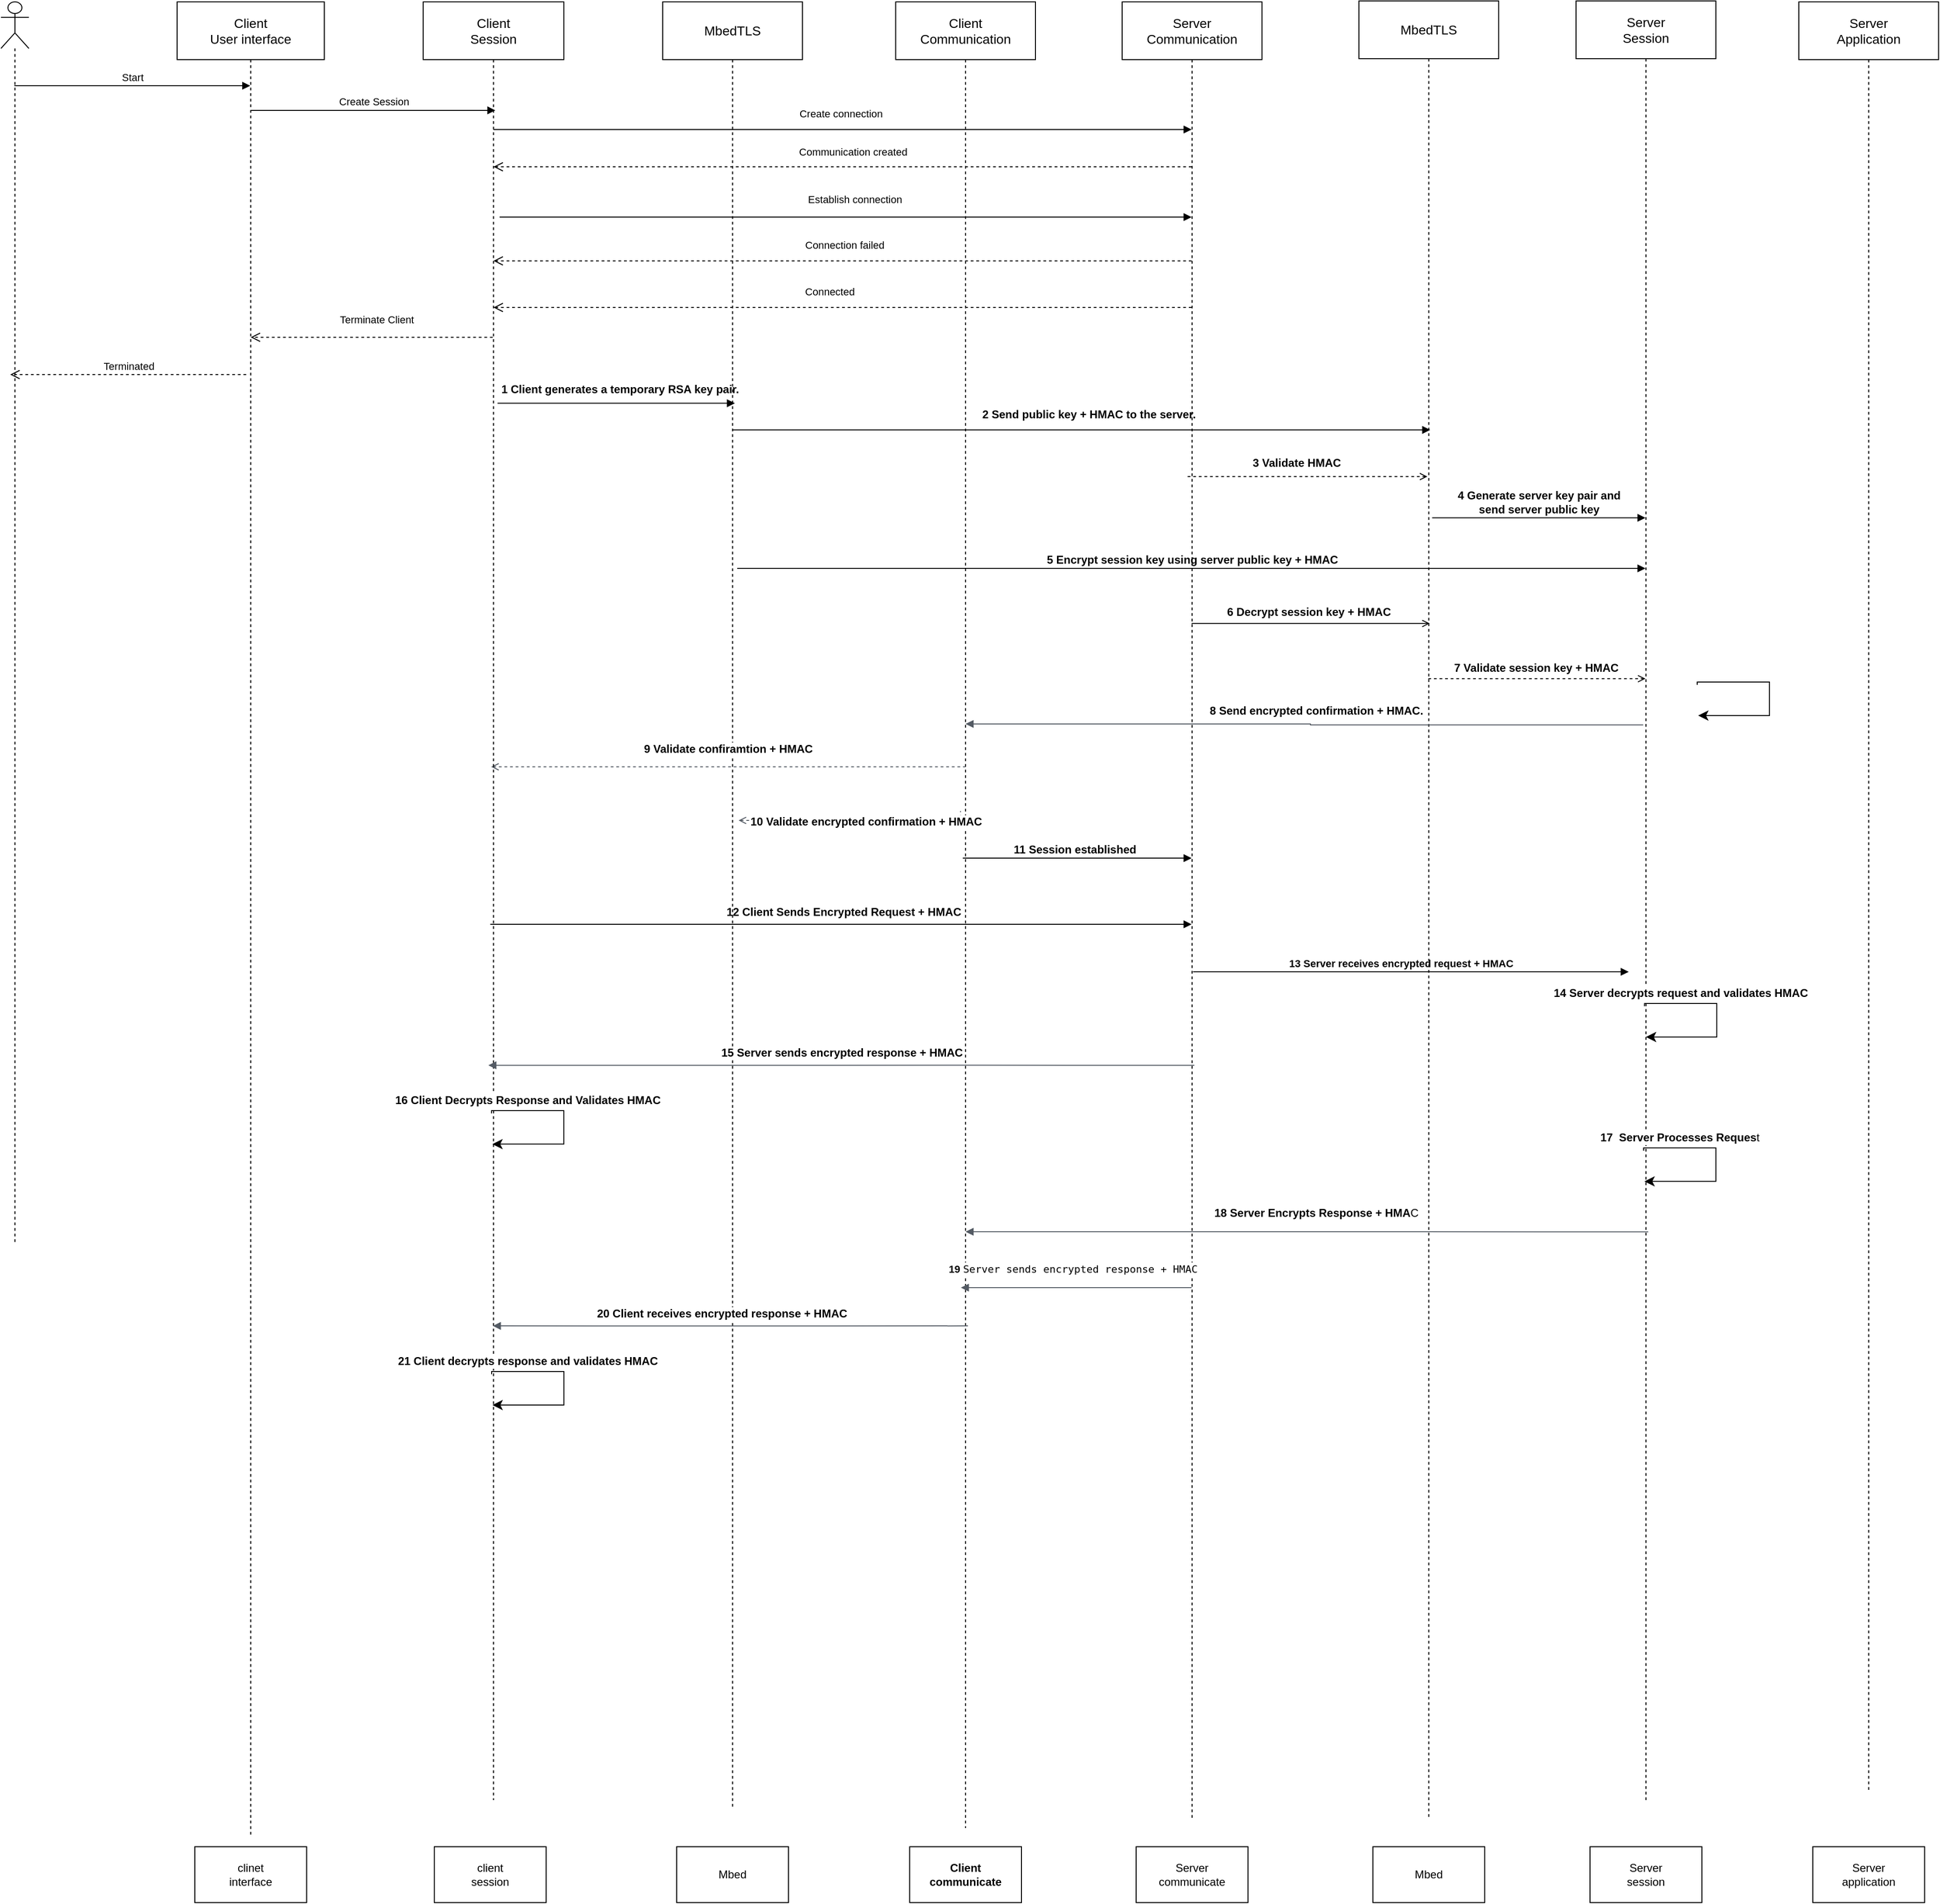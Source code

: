 <mxfile>
    <diagram id="hEeOqorTtUtQZ6ahrq-n" name="Page-1">
        <mxGraphModel dx="2402" dy="885" grid="1" gridSize="10" guides="1" tooltips="1" connect="1" arrows="1" fold="1" page="1" pageScale="1" pageWidth="850" pageHeight="1100" math="0" shadow="0">
            <root>
                <mxCell id="0"/>
                <mxCell id="1" parent="0"/>
                <mxCell id="34" value="&lt;span style=&quot;font-size: 14px;&quot;&gt;MbedTLS&lt;/span&gt;" style="shape=umlLifeline;perimeter=lifelinePerimeter;whiteSpace=wrap;html=1;container=1;collapsible=0;recursiveResize=0;outlineConnect=0;size=62;" parent="1" vertex="1">
                    <mxGeometry x="670" y="20" width="150" height="1940" as="geometry"/>
                </mxCell>
                <mxCell id="148" value="&lt;b&gt;9 Validate confiramtion + HMAC&lt;/b&gt;" style="edgeStyle=orthogonalEdgeStyle;html=1;endArrow=none;elbow=vertical;startArrow=open;startFill=0;strokeColor=#545B64;rounded=0;fontSize=12;dashed=1;" parent="34" target="35" edge="1">
                    <mxGeometry y="19" width="100" relative="1" as="geometry">
                        <mxPoint x="-184" y="821.004" as="sourcePoint"/>
                        <mxPoint x="273" y="821" as="targetPoint"/>
                        <mxPoint as="offset"/>
                        <Array as="points">
                            <mxPoint x="163" y="821"/>
                            <mxPoint x="163" y="821"/>
                        </Array>
                    </mxGeometry>
                </mxCell>
                <mxCell id="35" value="&lt;span style=&quot;font-size: 14px;&quot;&gt;Client&lt;br&gt;Communication&lt;br&gt;&lt;/span&gt;" style="shape=umlLifeline;perimeter=lifelinePerimeter;whiteSpace=wrap;html=1;container=1;collapsible=0;recursiveResize=0;outlineConnect=0;size=62;" parent="1" vertex="1">
                    <mxGeometry x="920" y="20" width="150" height="1960" as="geometry"/>
                </mxCell>
                <mxCell id="134" value="Establish connection" style="html=1;verticalAlign=bottom;endArrow=block;" parent="35" target="36" edge="1">
                    <mxGeometry x="0.025" y="10" width="80" relative="1" as="geometry">
                        <mxPoint x="-425" y="231" as="sourcePoint"/>
                        <mxPoint x="284.6" y="232.26" as="targetPoint"/>
                        <mxPoint as="offset"/>
                    </mxGeometry>
                </mxCell>
                <mxCell id="36" value="&lt;span style=&quot;font-size: 14px;&quot;&gt;Server&lt;br&gt;Communication&lt;br&gt;&lt;/span&gt;" style="shape=umlLifeline;perimeter=lifelinePerimeter;whiteSpace=wrap;html=1;container=1;collapsible=0;recursiveResize=0;outlineConnect=0;size=62;" parent="1" vertex="1">
                    <mxGeometry x="1163" y="20" width="150" height="1950" as="geometry"/>
                </mxCell>
                <mxCell id="166" value="13 Server receives encrypted request + HMAC" style="html=1;verticalAlign=bottom;labelBackgroundColor=none;endArrow=block;endFill=1;fontStyle=1;" parent="36" edge="1">
                    <mxGeometry x="-0.046" width="160" relative="1" as="geometry">
                        <mxPoint x="75.977" y="1041" as="sourcePoint"/>
                        <mxPoint x="543.5" y="1041" as="targetPoint"/>
                        <mxPoint as="offset"/>
                    </mxGeometry>
                </mxCell>
                <mxCell id="248" value="&lt;font style=&quot;font-size: 11px;&quot;&gt;&lt;b style=&quot;&quot;&gt;19&amp;nbsp;&lt;/b&gt;&lt;code style=&quot;&quot;&gt;Server sends encrypted response + HMAC&lt;/code&gt;&lt;/font&gt;" style="edgeStyle=orthogonalEdgeStyle;html=1;endArrow=none;elbow=vertical;startArrow=block;startFill=1;strokeColor=#545B64;rounded=0;fontSize=12;" parent="36" target="36" edge="1">
                    <mxGeometry x="-0.03" y="20" width="100" relative="1" as="geometry">
                        <mxPoint x="-172.996" y="1379.999" as="sourcePoint"/>
                        <mxPoint x="560.18" y="1380.049" as="targetPoint"/>
                        <mxPoint as="offset"/>
                        <Array as="points">
                            <mxPoint x="-23" y="1380"/>
                            <mxPoint x="-23" y="1380"/>
                        </Array>
                    </mxGeometry>
                </mxCell>
                <mxCell id="37" value="&lt;span style=&quot;font-size: 14px;&quot;&gt;MbedTLS&lt;br&gt;&lt;/span&gt;" style="shape=umlLifeline;perimeter=lifelinePerimeter;whiteSpace=wrap;html=1;container=1;collapsible=0;recursiveResize=0;outlineConnect=0;size=62;" parent="1" vertex="1">
                    <mxGeometry x="1417" y="19" width="150" height="1951" as="geometry"/>
                </mxCell>
                <mxCell id="247" value="&lt;b&gt;18&amp;nbsp;Server Encrypts Response + HMA&lt;/b&gt;C" style="edgeStyle=orthogonalEdgeStyle;html=1;endArrow=none;elbow=vertical;startArrow=block;startFill=1;strokeColor=#545B64;rounded=0;fontSize=12;" parent="37" source="35" edge="1">
                    <mxGeometry x="0.025" y="20" width="100" relative="1" as="geometry">
                        <mxPoint x="-407" y="1321" as="sourcePoint"/>
                        <mxPoint x="310.5" y="1321.109" as="targetPoint"/>
                        <mxPoint as="offset"/>
                        <Array as="points">
                            <mxPoint x="-197" y="1321"/>
                            <mxPoint x="-197" y="1321"/>
                        </Array>
                    </mxGeometry>
                </mxCell>
                <mxCell id="39" value="&lt;span style=&quot;font-size: 14px;&quot;&gt;Server&lt;br&gt;Application&lt;br&gt;&lt;/span&gt;" style="shape=umlLifeline;perimeter=lifelinePerimeter;whiteSpace=wrap;html=1;container=1;collapsible=0;recursiveResize=0;outlineConnect=0;size=62;" parent="1" vertex="1">
                    <mxGeometry x="1889" y="20" width="150" height="1920" as="geometry"/>
                </mxCell>
                <mxCell id="83" value="Communication created" style="html=1;verticalAlign=bottom;endArrow=open;dashed=1;endSize=8;" parent="1" source="36" target="33" edge="1">
                    <mxGeometry x="-0.028" y="-7" relative="1" as="geometry">
                        <mxPoint x="1166.5" y="197" as="sourcePoint"/>
                        <mxPoint x="490.25" y="197" as="targetPoint"/>
                        <Array as="points">
                            <mxPoint x="650" y="197"/>
                        </Array>
                        <mxPoint as="offset"/>
                    </mxGeometry>
                </mxCell>
                <mxCell id="85" value="Connected" style="html=1;verticalAlign=bottom;endArrow=open;dashed=1;endSize=8;" parent="1" source="36" target="33" edge="1">
                    <mxGeometry x="0.037" y="-8" relative="1" as="geometry">
                        <mxPoint x="1207" y="348" as="sourcePoint"/>
                        <mxPoint x="486.75" y="348" as="targetPoint"/>
                        <Array as="points">
                            <mxPoint x="655.19" y="348"/>
                        </Array>
                        <mxPoint as="offset"/>
                    </mxGeometry>
                </mxCell>
                <mxCell id="96" value="" style="shape=umlLifeline;participant=umlActor;perimeter=lifelinePerimeter;whiteSpace=wrap;html=1;container=1;collapsible=0;recursiveResize=0;verticalAlign=top;spacingTop=36;outlineConnect=0;size=50;" parent="1" vertex="1">
                    <mxGeometry x="-40" y="20" width="30" height="1331" as="geometry"/>
                </mxCell>
                <mxCell id="101" value="&lt;font style=&quot;font-size: 12px;&quot;&gt;1 Client generates a temporary RSA key pair.&lt;/font&gt;" style="html=1;verticalAlign=bottom;labelBackgroundColor=none;endArrow=block;endFill=1;fontStyle=1;" parent="1" edge="1">
                    <mxGeometry x="0.029" y="6" width="160" relative="1" as="geometry">
                        <mxPoint x="492.824" y="450.789" as="sourcePoint"/>
                        <mxPoint x="747.5" y="450.789" as="targetPoint"/>
                        <mxPoint as="offset"/>
                    </mxGeometry>
                </mxCell>
                <mxCell id="128" value="" style="html=1;verticalAlign=bottom;labelBackgroundColor=none;endArrow=block;endFill=1;" parent="1" source="34" edge="1">
                    <mxGeometry width="160" relative="1" as="geometry">
                        <mxPoint x="810" y="479" as="sourcePoint"/>
                        <mxPoint x="1493.5" y="479.411" as="targetPoint"/>
                        <Array as="points"/>
                    </mxGeometry>
                </mxCell>
                <mxCell id="132" value="&lt;font style=&quot;font-size: 12px;&quot;&gt;&lt;b&gt;2 Send&amp;nbsp;public key + HMAC to the server.&lt;/b&gt;&lt;/font&gt;" style="text;whiteSpace=wrap;html=1;" parent="1" vertex="1">
                    <mxGeometry x="1011" y="449" width="270" height="40" as="geometry"/>
                </mxCell>
                <mxCell id="81" value="Create connection" style="html=1;verticalAlign=bottom;endArrow=block;" parent="1" source="33" edge="1">
                    <mxGeometry x="-0.007" y="8" width="80" relative="1" as="geometry">
                        <mxPoint x="510" y="160" as="sourcePoint"/>
                        <mxPoint x="1237.5" y="157" as="targetPoint"/>
                        <mxPoint as="offset"/>
                    </mxGeometry>
                </mxCell>
                <mxCell id="136" value="&lt;span style=&quot;font-size: 14px;&quot;&gt;Server&lt;br&gt;Session&lt;br&gt;&lt;/span&gt;" style="shape=umlLifeline;perimeter=lifelinePerimeter;whiteSpace=wrap;html=1;container=1;collapsible=0;recursiveResize=0;outlineConnect=0;size=62;" parent="1" vertex="1">
                    <mxGeometry x="1650" y="19" width="150" height="1931" as="geometry"/>
                </mxCell>
                <mxCell id="147" value="&lt;b&gt;8 Send encrypted confirmation + HMAC.&lt;/b&gt;" style="edgeStyle=orthogonalEdgeStyle;html=1;endArrow=none;elbow=vertical;startArrow=block;startFill=1;strokeColor=#545B64;rounded=0;fontSize=12;" parent="136" source="35" edge="1">
                    <mxGeometry x="0.039" y="15" width="100" relative="1" as="geometry">
                        <mxPoint x="-642" y="775.5" as="sourcePoint"/>
                        <mxPoint x="72" y="777" as="targetPoint"/>
                        <mxPoint x="-1" as="offset"/>
                        <Array as="points">
                            <mxPoint x="-285" y="776"/>
                        </Array>
                    </mxGeometry>
                </mxCell>
                <mxCell id="176" value="&lt;b&gt;14 Server decrypts request and validates HMAC&lt;/b&gt;" style="edgeStyle=segmentEdgeStyle;endArrow=classic;html=1;curved=0;rounded=0;endSize=8;startSize=8;fontSize=12;exitX=0.523;exitY=0.848;exitDx=0;exitDy=0;exitPerimeter=0;" parent="136" target="136" edge="1">
                    <mxGeometry x="-0.569" y="11" width="50" height="50" relative="1" as="geometry">
                        <mxPoint x="73.45" y="1079.036" as="sourcePoint"/>
                        <mxPoint x="71" y="1124.92" as="targetPoint"/>
                        <Array as="points">
                            <mxPoint x="74" y="1076"/>
                            <mxPoint x="151" y="1076"/>
                            <mxPoint x="151" y="1112"/>
                        </Array>
                        <mxPoint as="offset"/>
                    </mxGeometry>
                </mxCell>
                <mxCell id="242" value="&lt;b&gt;17&amp;nbsp; Server Processes Reques&lt;/b&gt;t" style="edgeStyle=segmentEdgeStyle;endArrow=classic;html=1;curved=0;rounded=0;endSize=8;startSize=8;fontSize=12;exitX=0.523;exitY=0.848;exitDx=0;exitDy=0;exitPerimeter=0;" parent="136" edge="1">
                    <mxGeometry x="-0.569" y="11" width="50" height="50" relative="1" as="geometry">
                        <mxPoint x="72.51" y="1233.976" as="sourcePoint"/>
                        <mxPoint x="73.384" y="1266.94" as="targetPoint"/>
                        <Array as="points">
                            <mxPoint x="73.06" y="1230.94"/>
                            <mxPoint x="150.06" y="1230.94"/>
                            <mxPoint x="150.06" y="1266.94"/>
                        </Array>
                        <mxPoint as="offset"/>
                    </mxGeometry>
                </mxCell>
                <mxCell id="138" value="&lt;b&gt;3 Validate HMAC&lt;/b&gt;" style="html=1;verticalAlign=bottom;labelBackgroundColor=none;endArrow=open;endFill=0;fontSize=12;dashed=1;" parent="1" edge="1">
                    <mxGeometry x="-0.092" y="7" width="160" relative="1" as="geometry">
                        <mxPoint x="1233.25" y="529.5" as="sourcePoint"/>
                        <mxPoint x="1490.5" y="529.5" as="targetPoint"/>
                        <mxPoint y="1" as="offset"/>
                    </mxGeometry>
                </mxCell>
                <mxCell id="141" value="&lt;b&gt;4 Generate server key pair and &lt;br&gt;send server public key&lt;/b&gt;" style="html=1;verticalAlign=bottom;labelBackgroundColor=none;endArrow=block;endFill=1;fontSize=12;exitX=0.524;exitY=0.632;exitDx=0;exitDy=0;exitPerimeter=0;" parent="1" target="136" edge="1">
                    <mxGeometry x="-0.004" width="160" relative="1" as="geometry">
                        <mxPoint x="1495.6" y="573.752" as="sourcePoint"/>
                        <mxPoint x="1706.5" y="573.752" as="targetPoint"/>
                        <mxPoint as="offset"/>
                    </mxGeometry>
                </mxCell>
                <mxCell id="142" value="&lt;b&gt;5 Encrypt session key using server public key + HMAC&lt;/b&gt;" style="html=1;verticalAlign=bottom;labelBackgroundColor=none;endArrow=block;endFill=1;fontSize=12;" parent="1" target="136" edge="1">
                    <mxGeometry width="160" relative="1" as="geometry">
                        <mxPoint x="750" y="628" as="sourcePoint"/>
                        <mxPoint x="1706.5" y="628" as="targetPoint"/>
                    </mxGeometry>
                </mxCell>
                <mxCell id="143" value="&lt;b&gt;&lt;font style=&quot;font-size: 12px;&quot;&gt;6 Decrypt session key + HMAC&lt;/font&gt;&lt;/b&gt;" style="html=1;verticalAlign=bottom;labelBackgroundColor=none;endArrow=open;endFill=0;entryX=0.507;entryY=0.796;entryDx=0;entryDy=0;entryPerimeter=0;" parent="1" edge="1">
                    <mxGeometry x="-0.022" y="3" width="160" relative="1" as="geometry">
                        <mxPoint x="1237.5" y="687.156" as="sourcePoint"/>
                        <mxPoint x="1493.05" y="687.156" as="targetPoint"/>
                        <mxPoint as="offset"/>
                    </mxGeometry>
                </mxCell>
                <mxCell id="144" value="&lt;font style=&quot;font-size: 12px;&quot;&gt;&lt;b&gt;7 Validate session key + HMAC&lt;/b&gt;&lt;/font&gt;" style="html=1;verticalAlign=bottom;labelBackgroundColor=none;endArrow=open;endFill=0;dashed=1;" parent="1" target="136" edge="1">
                    <mxGeometry x="-0.011" y="2" width="160" relative="1" as="geometry">
                        <mxPoint x="1491.5" y="746.42" as="sourcePoint"/>
                        <mxPoint x="1706.5" y="746.42" as="targetPoint"/>
                        <mxPoint as="offset"/>
                    </mxGeometry>
                </mxCell>
                <mxCell id="84" value="Connection failed" style="html=1;verticalAlign=bottom;endArrow=open;dashed=1;endSize=8;" parent="1" source="36" target="33" edge="1">
                    <mxGeometry x="-0.004" y="-8" relative="1" as="geometry">
                        <mxPoint x="1198" y="298" as="sourcePoint"/>
                        <mxPoint x="510" y="300" as="targetPoint"/>
                        <Array as="points">
                            <mxPoint x="751.19" y="298"/>
                        </Array>
                        <mxPoint as="offset"/>
                    </mxGeometry>
                </mxCell>
                <mxCell id="159" value="&lt;b&gt;10 Validate encrypted confirmation + HMAC&lt;/b&gt;" style="edgeStyle=orthogonalEdgeStyle;html=1;endArrow=none;elbow=vertical;startArrow=open;startFill=0;strokeColor=#545B64;rounded=0;fontSize=12;dashed=1;" parent="1" edge="1">
                    <mxGeometry x="-0.044" y="16" width="100" relative="1" as="geometry">
                        <mxPoint x="751.5" y="898.5" as="sourcePoint"/>
                        <mxPoint x="989.5" y="888.5" as="targetPoint"/>
                        <mxPoint x="1" y="1" as="offset"/>
                        <Array as="points"/>
                    </mxGeometry>
                </mxCell>
                <mxCell id="162" value="&lt;font style=&quot;font-size: 12px;&quot;&gt;11 Session established&lt;/font&gt;" style="html=1;verticalAlign=bottom;labelBackgroundColor=none;endArrow=block;endFill=1;fontStyle=1;" parent="1" edge="1">
                    <mxGeometry x="-0.022" width="160" relative="1" as="geometry">
                        <mxPoint x="992" y="938.999" as="sourcePoint"/>
                        <mxPoint x="1237.5" y="938.999" as="targetPoint"/>
                        <mxPoint as="offset"/>
                    </mxGeometry>
                </mxCell>
                <mxCell id="163" value="&lt;font style=&quot;font-size: 12px;&quot;&gt;12 Client Sends Encrypted Request + HMAC&lt;/font&gt;" style="html=1;verticalAlign=bottom;labelBackgroundColor=none;endArrow=block;endFill=1;fontStyle=1;" parent="1" edge="1">
                    <mxGeometry x="0.006" y="4" width="160" relative="1" as="geometry">
                        <mxPoint x="485" y="1010" as="sourcePoint"/>
                        <mxPoint x="1237.5" y="1010" as="targetPoint"/>
                        <mxPoint as="offset"/>
                    </mxGeometry>
                </mxCell>
                <mxCell id="177" value="" style="text;strokeColor=none;fillColor=none;align=left;verticalAlign=middle;spacingTop=-1;spacingLeft=4;spacingRight=4;rotatable=0;labelPosition=right;points=[];portConstraint=eastwest;" parent="1" vertex="1">
                    <mxGeometry x="1780" y="80" width="20" height="14" as="geometry"/>
                </mxCell>
                <mxCell id="33" value="&lt;font style=&quot;font-size: 14px;&quot;&gt;Client&lt;br&gt;Session&lt;/font&gt;" style="shape=umlLifeline;perimeter=lifelinePerimeter;whiteSpace=wrap;html=1;container=1;collapsible=0;recursiveResize=0;outlineConnect=0;size=62;" parent="1" vertex="1">
                    <mxGeometry x="413" y="20" width="151" height="1930" as="geometry"/>
                </mxCell>
                <mxCell id="80" value="Create Session" style="html=1;verticalAlign=bottom;endArrow=block;" parent="33" source="32" edge="1">
                    <mxGeometry width="80" relative="1" as="geometry">
                        <mxPoint x="-117" y="116.478" as="sourcePoint"/>
                        <mxPoint x="77.5" y="116.478" as="targetPoint"/>
                    </mxGeometry>
                </mxCell>
                <mxCell id="170" value="&lt;b&gt;15 Server sends encrypted response + HMAC&lt;/b&gt;" style="edgeStyle=orthogonalEdgeStyle;html=1;endArrow=none;elbow=vertical;startArrow=block;startFill=1;strokeColor=#545B64;rounded=0;fontSize=12;" parent="33" edge="1">
                    <mxGeometry y="13" width="100" relative="1" as="geometry">
                        <mxPoint x="70" y="1141.344" as="sourcePoint"/>
                        <mxPoint x="827.5" y="1141.399" as="targetPoint"/>
                        <mxPoint as="offset"/>
                        <Array as="points">
                            <mxPoint x="600" y="1141.344"/>
                            <mxPoint x="600" y="1141.344"/>
                        </Array>
                    </mxGeometry>
                </mxCell>
                <mxCell id="90" value="Terminate Client" style="html=1;verticalAlign=bottom;endArrow=open;dashed=1;endSize=8;" parent="33" target="32" edge="1">
                    <mxGeometry x="-0.04" y="-10" relative="1" as="geometry">
                        <mxPoint x="74.68" y="359.999" as="sourcePoint"/>
                        <mxPoint x="-197.996" y="359.999" as="targetPoint"/>
                        <Array as="points"/>
                        <mxPoint as="offset"/>
                    </mxGeometry>
                </mxCell>
                <mxCell id="241" value="&lt;b&gt;16&amp;nbsp;Client Decrypts Response and Validates HMAC&lt;/b&gt;" style="edgeStyle=segmentEdgeStyle;endArrow=classic;html=1;curved=0;rounded=0;endSize=8;startSize=8;fontSize=12;exitX=0.523;exitY=0.848;exitDx=0;exitDy=0;exitPerimeter=0;" parent="33" edge="1">
                    <mxGeometry x="-0.569" y="11" width="50" height="50" relative="1" as="geometry">
                        <mxPoint x="73.39" y="1192.976" as="sourcePoint"/>
                        <mxPoint x="74.264" y="1225.94" as="targetPoint"/>
                        <Array as="points">
                            <mxPoint x="73.94" y="1189.94"/>
                            <mxPoint x="150.94" y="1189.94"/>
                            <mxPoint x="150.94" y="1225.94"/>
                        </Array>
                        <mxPoint as="offset"/>
                    </mxGeometry>
                </mxCell>
                <mxCell id="250" value="&lt;b&gt;21&amp;nbsp;Client decrypts response and validates HMAC&lt;/b&gt;" style="edgeStyle=segmentEdgeStyle;endArrow=classic;html=1;curved=0;rounded=0;endSize=8;startSize=8;fontSize=12;exitX=0.523;exitY=0.848;exitDx=0;exitDy=0;exitPerimeter=0;" parent="33" edge="1">
                    <mxGeometry x="-0.569" y="11" width="50" height="50" relative="1" as="geometry">
                        <mxPoint x="73.51" y="1473.036" as="sourcePoint"/>
                        <mxPoint x="74.384" y="1506" as="targetPoint"/>
                        <Array as="points">
                            <mxPoint x="74.06" y="1470"/>
                            <mxPoint x="151.06" y="1470"/>
                            <mxPoint x="151.06" y="1506"/>
                        </Array>
                        <mxPoint as="offset"/>
                    </mxGeometry>
                </mxCell>
                <mxCell id="32" value="&lt;font style=&quot;font-size: 14px;&quot;&gt;Client&lt;br&gt;User interface&lt;br&gt;&lt;/font&gt;" style="shape=umlLifeline;perimeter=lifelinePerimeter;whiteSpace=wrap;html=1;container=1;collapsible=0;recursiveResize=0;outlineConnect=0;size=62;" parent="1" vertex="1">
                    <mxGeometry x="149" y="20" width="158" height="1970" as="geometry"/>
                </mxCell>
                <mxCell id="77" value="Start" style="html=1;verticalAlign=bottom;endArrow=block;" parent="32" edge="1">
                    <mxGeometry width="80" relative="1" as="geometry">
                        <mxPoint x="-174.676" y="90.0" as="sourcePoint"/>
                        <mxPoint x="78.5" y="90.0" as="targetPoint"/>
                    </mxGeometry>
                </mxCell>
                <mxCell id="92" value="Terminated" style="html=1;verticalAlign=bottom;endArrow=open;dashed=1;endSize=8;" parent="32" edge="1">
                    <mxGeometry relative="1" as="geometry">
                        <mxPoint x="74.18" y="400" as="sourcePoint"/>
                        <mxPoint x="-178.996" y="400" as="targetPoint"/>
                        <Array as="points"/>
                    </mxGeometry>
                </mxCell>
                <mxCell id="249" value="&lt;b&gt;&lt;font style=&quot;font-size: 12px;&quot;&gt;20&amp;nbsp;Client receives encrypted response + HMAC&amp;nbsp;&lt;/font&gt;&lt;/b&gt;" style="edgeStyle=orthogonalEdgeStyle;html=1;endArrow=none;elbow=vertical;startArrow=block;startFill=1;strokeColor=#545B64;rounded=0;fontSize=12;" parent="1" edge="1">
                    <mxGeometry x="-0.03" y="13" width="100" relative="1" as="geometry">
                        <mxPoint x="487.824" y="1441.059" as="sourcePoint"/>
                        <mxPoint x="997.5" y="1441.059" as="targetPoint"/>
                        <mxPoint as="offset"/>
                        <Array as="points">
                            <mxPoint x="640" y="1441"/>
                            <mxPoint x="640" y="1441"/>
                        </Array>
                    </mxGeometry>
                </mxCell>
                <mxCell id="239" value="Server&lt;br&gt;session" style="rounded=0;whiteSpace=wrap;html=1;" parent="1" vertex="1">
                    <mxGeometry x="1665" y="2000" width="120" height="60" as="geometry"/>
                </mxCell>
                <mxCell id="235" value="Server&lt;br&gt;application&lt;br&gt;" style="rounded=0;whiteSpace=wrap;html=1;" parent="1" vertex="1">
                    <mxGeometry x="1904" y="2000" width="120" height="60" as="geometry"/>
                </mxCell>
                <mxCell id="238" value="Mbed" style="rounded=0;whiteSpace=wrap;html=1;" parent="1" vertex="1">
                    <mxGeometry x="1432" y="2000" width="120" height="60" as="geometry"/>
                </mxCell>
                <mxCell id="236" value="Server&lt;br&gt;communicate" style="rounded=0;whiteSpace=wrap;html=1;" parent="1" vertex="1">
                    <mxGeometry x="1178" y="2000" width="120" height="60" as="geometry"/>
                </mxCell>
                <mxCell id="237" value="Client&lt;br&gt;communicate" style="rounded=0;whiteSpace=wrap;html=1;fontStyle=1" parent="1" vertex="1">
                    <mxGeometry x="935" y="2000" width="120" height="60" as="geometry"/>
                </mxCell>
                <mxCell id="197" value="Mbed" style="rounded=0;whiteSpace=wrap;html=1;" parent="1" vertex="1">
                    <mxGeometry x="685" y="2000" width="120" height="60" as="geometry"/>
                </mxCell>
                <mxCell id="196" value="client&lt;br&gt;session" style="rounded=0;whiteSpace=wrap;html=1;" parent="1" vertex="1">
                    <mxGeometry x="425" y="2000" width="120" height="60" as="geometry"/>
                </mxCell>
                <mxCell id="198" value="clinet&lt;br&gt;interface" style="rounded=0;whiteSpace=wrap;html=1;" parent="1" vertex="1">
                    <mxGeometry x="168" y="2000" width="120" height="60" as="geometry"/>
                </mxCell>
                <mxCell id="251" value="" style="edgeStyle=segmentEdgeStyle;endArrow=classic;html=1;curved=0;rounded=0;endSize=8;startSize=8;fontSize=12;exitX=0.523;exitY=0.848;exitDx=0;exitDy=0;exitPerimeter=0;" edge="1" parent="1">
                    <mxGeometry x="-0.569" y="11" width="50" height="50" relative="1" as="geometry">
                        <mxPoint x="1780.0" y="753.036" as="sourcePoint"/>
                        <mxPoint x="1781.05" y="786" as="targetPoint"/>
                        <Array as="points">
                            <mxPoint x="1780.55" y="750"/>
                            <mxPoint x="1857.55" y="750"/>
                            <mxPoint x="1857.55" y="786"/>
                        </Array>
                        <mxPoint as="offset"/>
                    </mxGeometry>
                </mxCell>
            </root>
        </mxGraphModel>
    </diagram>
</mxfile>